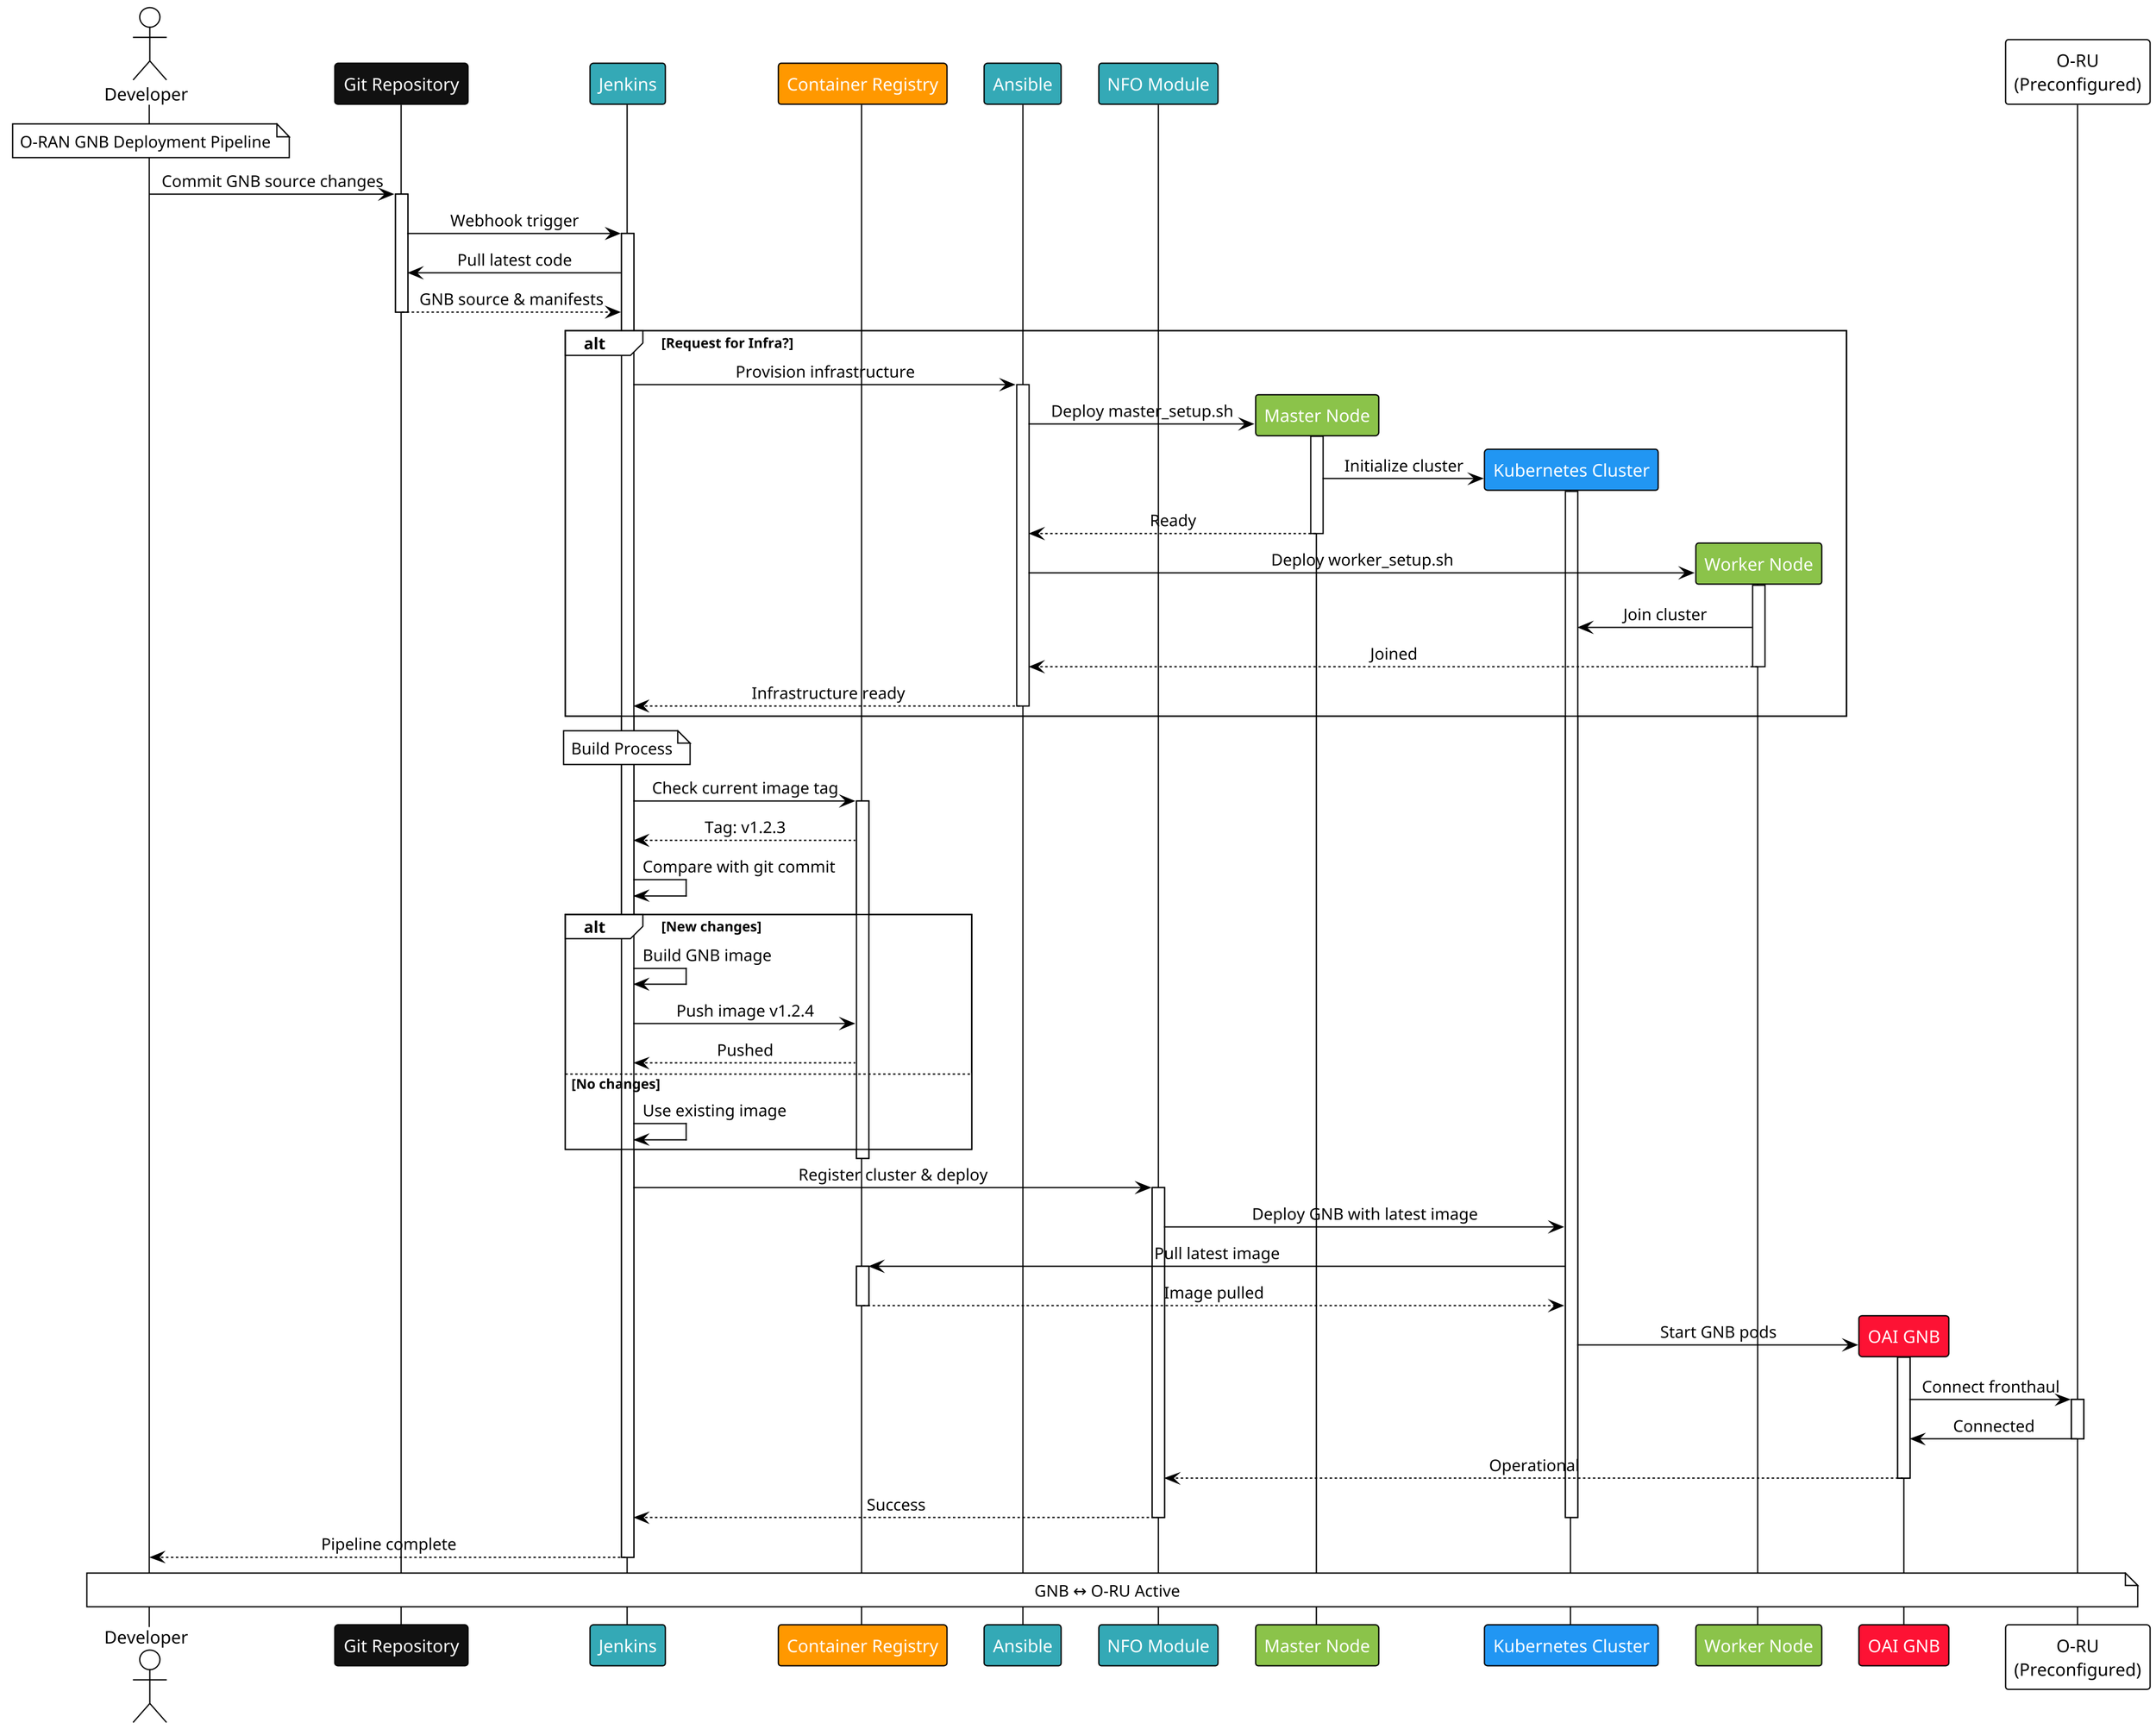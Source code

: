 @startuml
!theme plain
skinparam sequenceMessageAlign center
skinparam dpi 212

' Text color for dark backgrounds
skinparam participant {
    FontColor white
}

actor Developer
participant "<font color=white>Git Repository" as Git #111111
participant Jenkins #34a9b6
participant "<font color=white>Container Registry" as Registry #ff9800
participant Ansible #34a9b6
participant "NFO Module" as NFO #34a9b6

note over Developer : O-RAN GNB Deployment Pipeline

Developer -> Git : Commit GNB source changes
activate Git
Git -> Jenkins : Webhook trigger
activate Jenkins
Jenkins -> Git : Pull latest code
Git --> Jenkins : GNB source & manifests
deactivate Git

alt Request for Infra?
    Jenkins -> Ansible : Provision infrastructure
    activate Ansible
    
    create "Master Node" as MasterNode #8bc34a
    Ansible -> MasterNode : Deploy master_setup.sh
    activate MasterNode
    create "Kubernetes Cluster" as K8sCluster #2196f3
    MasterNode -> K8sCluster : Initialize cluster
    activate K8sCluster
    MasterNode --> Ansible : Ready
    deactivate MasterNode
    
    create "Worker Node" as WorkerNode #8bc34a
    Ansible -> WorkerNode : Deploy worker_setup.sh
    activate WorkerNode
    WorkerNode -> K8sCluster : Join cluster
    WorkerNode --> Ansible : Joined
    deactivate WorkerNode
    
    Ansible --> Jenkins : Infrastructure ready
    deactivate Ansible
end

note over Jenkins : Build Process

Jenkins -> Registry : Check current image tag
activate Registry
Registry --> Jenkins : Tag: v1.2.3
Jenkins -> Jenkins : Compare with git commit
alt New changes
    Jenkins -> Jenkins : Build GNB image
    Jenkins -> Registry : Push image v1.2.4
    Registry --> Jenkins : Pushed
else No changes
    Jenkins -> Jenkins : Use existing image
end
deactivate Registry

Jenkins -> NFO : Register cluster & deploy
activate NFO
NFO -> K8sCluster : Deploy GNB with latest image
K8sCluster -> Registry : Pull latest image
activate Registry
Registry --> K8sCluster : Image pulled
deactivate Registry
create "<font color=white>OAI GNB" as GNB #fd1234
K8sCluster -> GNB : Start GNB pods
activate GNB

participant "<font color=black>O-RU\n<font color=black>(Preconfigured)" as ORU

GNB -> ORU : Connect fronthaul
activate ORU
ORU -> GNB : Connected
deactivate ORU

GNB --> NFO : Operational
deactivate GNB
NFO --> Jenkins : Success
deactivate NFO
deactivate K8sCluster

Jenkins --> Developer : Pipeline complete
deactivate Jenkins

note over Developer, ORU : GNB ↔ O-RU Active

@enduml
